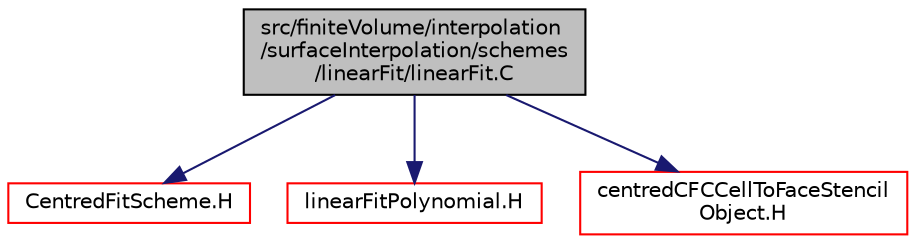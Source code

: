 digraph "src/finiteVolume/interpolation/surfaceInterpolation/schemes/linearFit/linearFit.C"
{
  bgcolor="transparent";
  edge [fontname="Helvetica",fontsize="10",labelfontname="Helvetica",labelfontsize="10"];
  node [fontname="Helvetica",fontsize="10",shape=record];
  Node0 [label="src/finiteVolume/interpolation\l/surfaceInterpolation/schemes\l/linearFit/linearFit.C",height=0.2,width=0.4,color="black", fillcolor="grey75", style="filled", fontcolor="black"];
  Node0 -> Node1 [color="midnightblue",fontsize="10",style="solid",fontname="Helvetica"];
  Node1 [label="CentredFitScheme.H",height=0.2,width=0.4,color="red",URL="$a04310.html"];
  Node0 -> Node288 [color="midnightblue",fontsize="10",style="solid",fontname="Helvetica"];
  Node288 [label="linearFitPolynomial.H",height=0.2,width=0.4,color="red",URL="$a04376.html"];
  Node0 -> Node289 [color="midnightblue",fontsize="10",style="solid",fontname="Helvetica"];
  Node289 [label="centredCFCCellToFaceStencil\lObject.H",height=0.2,width=0.4,color="red",URL="$a03632.html"];
}
